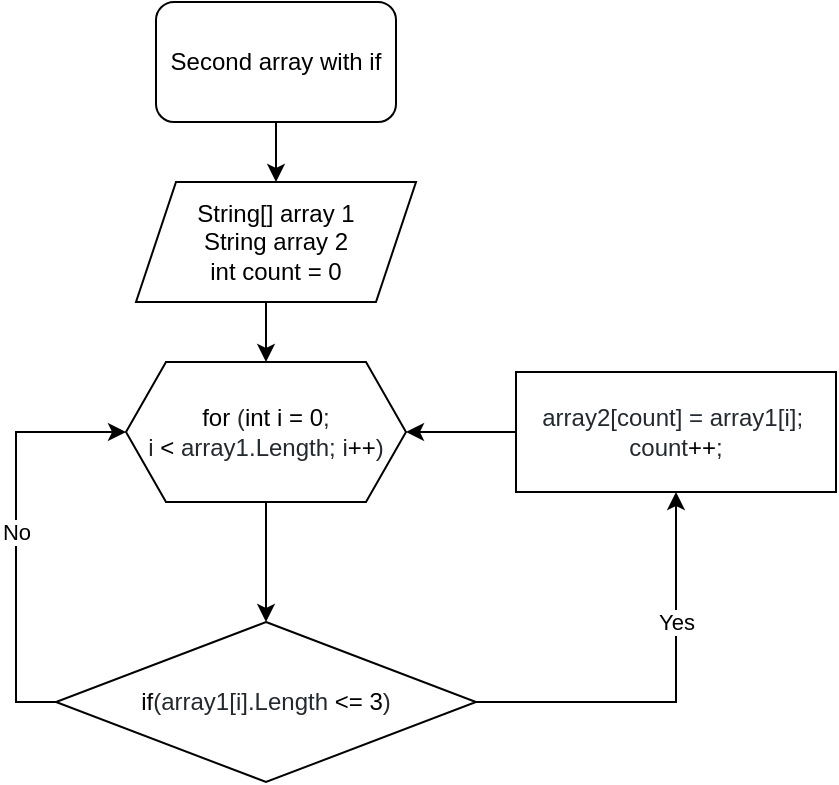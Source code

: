 <mxfile version="20.2.3" type="device"><diagram id="NqJJQK8GF-14nmv8kUQs" name="Страница 1"><mxGraphModel dx="635" dy="824" grid="1" gridSize="10" guides="1" tooltips="1" connect="1" arrows="1" fold="1" page="1" pageScale="1" pageWidth="827" pageHeight="1169" math="0" shadow="0"><root><mxCell id="0"/><mxCell id="1" parent="0"/><mxCell id="pruSr81ZxFCpTVkLDeXu-3" style="edgeStyle=orthogonalEdgeStyle;rounded=0;orthogonalLoop=1;jettySize=auto;html=1;entryX=0.5;entryY=0;entryDx=0;entryDy=0;" edge="1" parent="1" source="pruSr81ZxFCpTVkLDeXu-1" target="pruSr81ZxFCpTVkLDeXu-2"><mxGeometry relative="1" as="geometry"/></mxCell><mxCell id="pruSr81ZxFCpTVkLDeXu-1" value="Second array with if" style="rounded=1;whiteSpace=wrap;html=1;" vertex="1" parent="1"><mxGeometry x="80" y="20" width="120" height="60" as="geometry"/></mxCell><mxCell id="pruSr81ZxFCpTVkLDeXu-6" style="edgeStyle=orthogonalEdgeStyle;rounded=0;orthogonalLoop=1;jettySize=auto;html=1;exitX=0.5;exitY=1;exitDx=0;exitDy=0;entryX=0.5;entryY=0;entryDx=0;entryDy=0;" edge="1" parent="1" source="pruSr81ZxFCpTVkLDeXu-2" target="pruSr81ZxFCpTVkLDeXu-5"><mxGeometry relative="1" as="geometry"/></mxCell><mxCell id="pruSr81ZxFCpTVkLDeXu-2" value="String[] array 1&lt;br&gt;String array 2&lt;br&gt;int count = 0" style="shape=parallelogram;perimeter=parallelogramPerimeter;whiteSpace=wrap;html=1;fixedSize=1;" vertex="1" parent="1"><mxGeometry x="70" y="110" width="140" height="60" as="geometry"/></mxCell><mxCell id="pruSr81ZxFCpTVkLDeXu-8" style="edgeStyle=orthogonalEdgeStyle;rounded=0;orthogonalLoop=1;jettySize=auto;html=1;entryX=0.5;entryY=0;entryDx=0;entryDy=0;fontFamily=Helvetica;" edge="1" parent="1" source="pruSr81ZxFCpTVkLDeXu-5" target="pruSr81ZxFCpTVkLDeXu-7"><mxGeometry relative="1" as="geometry"/></mxCell><mxCell id="pruSr81ZxFCpTVkLDeXu-5" value="&lt;span style=&quot;box-sizing: border-box; color: var(--color-prettylights-syntax-keyword); text-align: start; background-color: rgb(255, 255, 255);&quot; class=&quot;pl-k&quot;&gt;for&lt;/span&gt;&lt;span style=&quot;color: rgb(36, 41, 47); text-align: start; background-color: rgb(255, 255, 255);&quot;&gt; (&lt;/span&gt;&lt;span style=&quot;box-sizing: border-box; color: var(--color-prettylights-syntax-keyword); text-align: start; background-color: rgb(255, 255, 255);&quot; class=&quot;pl-k&quot;&gt;int&lt;/span&gt;&lt;span style=&quot;color: rgb(36, 41, 47); text-align: start; background-color: rgb(255, 255, 255);&quot;&gt; &lt;/span&gt;&lt;span style=&quot;box-sizing: border-box; color: var(--color-prettylights-syntax-entity); text-align: start; background-color: rgb(255, 255, 255);&quot; class=&quot;pl-en&quot;&gt;i&lt;/span&gt;&lt;span style=&quot;color: rgb(36, 41, 47); text-align: start; background-color: rgb(255, 255, 255);&quot;&gt; &lt;/span&gt;&lt;span style=&quot;box-sizing: border-box; color: var(--color-prettylights-syntax-keyword); text-align: start; background-color: rgb(255, 255, 255);&quot; class=&quot;pl-k&quot;&gt;=&lt;/span&gt;&lt;span style=&quot;color: rgb(36, 41, 47); text-align: start; background-color: rgb(255, 255, 255);&quot;&gt; &lt;/span&gt;&lt;span style=&quot;box-sizing: border-box; color: var(--color-prettylights-syntax-constant); text-align: start; background-color: rgb(255, 255, 255);&quot; class=&quot;pl-c1&quot;&gt;0&lt;/span&gt;&lt;span style=&quot;color: rgb(36, 41, 47); text-align: start; background-color: rgb(255, 255, 255);&quot;&gt;; &lt;br&gt;&lt;/span&gt;&lt;span style=&quot;box-sizing: border-box; color: rgb(36, 41, 47); text-align: start; background-color: rgb(255, 255, 255);&quot; class=&quot;pl-smi&quot;&gt;i&lt;/span&gt;&lt;span style=&quot;color: rgb(36, 41, 47); text-align: start; background-color: rgb(255, 255, 255);&quot;&gt; &lt;/span&gt;&lt;span style=&quot;box-sizing: border-box; color: var(--color-prettylights-syntax-keyword); text-align: start; background-color: rgb(255, 255, 255);&quot; class=&quot;pl-k&quot;&gt;&amp;lt;&lt;/span&gt;&lt;span style=&quot;color: rgb(36, 41, 47); text-align: start; background-color: rgb(255, 255, 255);&quot;&gt; &lt;/span&gt;&lt;span style=&quot;box-sizing: border-box; color: rgb(36, 41, 47); text-align: start; background-color: rgb(255, 255, 255);&quot; class=&quot;pl-smi&quot;&gt;array1&lt;/span&gt;&lt;span style=&quot;color: rgb(36, 41, 47); text-align: start; background-color: rgb(255, 255, 255);&quot;&gt;.&lt;/span&gt;&lt;span style=&quot;box-sizing: border-box; color: rgb(36, 41, 47); text-align: start; background-color: rgb(255, 255, 255);&quot; class=&quot;pl-smi&quot;&gt;Length&lt;/span&gt;&lt;span style=&quot;color: rgb(36, 41, 47); text-align: start; background-color: rgb(255, 255, 255);&quot;&gt;; &lt;/span&gt;&lt;span style=&quot;box-sizing: border-box; color: rgb(36, 41, 47); text-align: start; background-color: rgb(255, 255, 255);&quot; class=&quot;pl-smi&quot;&gt;i&lt;/span&gt;&lt;span style=&quot;box-sizing: border-box; color: var(--color-prettylights-syntax-keyword); text-align: start; background-color: rgb(255, 255, 255);&quot; class=&quot;pl-k&quot;&gt;++&lt;/span&gt;&lt;span style=&quot;color: rgb(36, 41, 47); text-align: start; background-color: rgb(255, 255, 255);&quot;&gt;)&lt;/span&gt;" style="shape=hexagon;perimeter=hexagonPerimeter2;whiteSpace=wrap;html=1;fixedSize=1;" vertex="1" parent="1"><mxGeometry x="65" y="200" width="140" height="70" as="geometry"/></mxCell><mxCell id="pruSr81ZxFCpTVkLDeXu-10" value="No" style="edgeStyle=orthogonalEdgeStyle;rounded=0;orthogonalLoop=1;jettySize=auto;html=1;exitX=0;exitY=0.5;exitDx=0;exitDy=0;entryX=0;entryY=0.5;entryDx=0;entryDy=0;fontFamily=Helvetica;" edge="1" parent="1" source="pruSr81ZxFCpTVkLDeXu-7" target="pruSr81ZxFCpTVkLDeXu-5"><mxGeometry relative="1" as="geometry"/></mxCell><mxCell id="pruSr81ZxFCpTVkLDeXu-13" value="Yes" style="edgeStyle=orthogonalEdgeStyle;rounded=0;orthogonalLoop=1;jettySize=auto;html=1;fontFamily=Helvetica;entryX=0.5;entryY=1;entryDx=0;entryDy=0;" edge="1" parent="1" source="pruSr81ZxFCpTVkLDeXu-7" target="pruSr81ZxFCpTVkLDeXu-12"><mxGeometry x="0.366" relative="1" as="geometry"><mxPoint x="360" y="290" as="targetPoint"/><mxPoint as="offset"/></mxGeometry></mxCell><mxCell id="pruSr81ZxFCpTVkLDeXu-7" value="&lt;span style=&quot;box-sizing: border-box; color: var(--color-prettylights-syntax-keyword); text-align: start; background-color: rgb(255, 255, 255);&quot; class=&quot;pl-k&quot;&gt;if&lt;/span&gt;&lt;span style=&quot;color: rgb(36, 41, 47); text-align: start; background-color: rgb(255, 255, 255);&quot;&gt;(&lt;/span&gt;&lt;span style=&quot;box-sizing: border-box; color: rgb(36, 41, 47); text-align: start; background-color: rgb(255, 255, 255);&quot; class=&quot;pl-smi&quot;&gt;array1&lt;/span&gt;&lt;span style=&quot;color: rgb(36, 41, 47); text-align: start; background-color: rgb(255, 255, 255);&quot;&gt;[&lt;/span&gt;&lt;span style=&quot;box-sizing: border-box; color: rgb(36, 41, 47); text-align: start; background-color: rgb(255, 255, 255);&quot; class=&quot;pl-smi&quot;&gt;i&lt;/span&gt;&lt;span style=&quot;color: rgb(36, 41, 47); text-align: start; background-color: rgb(255, 255, 255);&quot;&gt;].&lt;/span&gt;&lt;span style=&quot;box-sizing: border-box; color: rgb(36, 41, 47); text-align: start; background-color: rgb(255, 255, 255);&quot; class=&quot;pl-smi&quot;&gt;Length&lt;/span&gt;&lt;span style=&quot;color: rgb(36, 41, 47); text-align: start; background-color: rgb(255, 255, 255);&quot;&gt; &lt;/span&gt;&lt;span style=&quot;box-sizing: border-box; color: var(--color-prettylights-syntax-keyword); text-align: start; background-color: rgb(255, 255, 255);&quot; class=&quot;pl-k&quot;&gt;&amp;lt;=&lt;/span&gt;&lt;span style=&quot;color: rgb(36, 41, 47); text-align: start; background-color: rgb(255, 255, 255);&quot;&gt; &lt;/span&gt;&lt;span style=&quot;box-sizing: border-box; color: var(--color-prettylights-syntax-constant); text-align: start; background-color: rgb(255, 255, 255);&quot; class=&quot;pl-c1&quot;&gt;3&lt;/span&gt;&lt;span style=&quot;color: rgb(36, 41, 47); text-align: start; background-color: rgb(255, 255, 255);&quot;&gt;)&lt;/span&gt;" style="rhombus;whiteSpace=wrap;html=1;fontFamily=Helvetica;" vertex="1" parent="1"><mxGeometry x="30" y="330" width="210" height="80" as="geometry"/></mxCell><mxCell id="pruSr81ZxFCpTVkLDeXu-14" style="edgeStyle=orthogonalEdgeStyle;rounded=0;orthogonalLoop=1;jettySize=auto;html=1;entryX=1;entryY=0.5;entryDx=0;entryDy=0;fontFamily=Helvetica;" edge="1" parent="1" source="pruSr81ZxFCpTVkLDeXu-12" target="pruSr81ZxFCpTVkLDeXu-5"><mxGeometry relative="1" as="geometry"/></mxCell><mxCell id="pruSr81ZxFCpTVkLDeXu-12" value="&lt;font style=&quot;color: rgb(36, 41, 47); text-align: start; background-color: rgb(255, 255, 255);&quot; face=&quot;Helvetica&quot;&gt;&lt;span style=&quot;box-sizing: border-box; color: var(--color-prettylights-syntax-storage-modifier-import);&quot; class=&quot;pl-smi&quot;&gt;array2&lt;/span&gt;[&lt;span style=&quot;box-sizing: border-box; color: var(--color-prettylights-syntax-storage-modifier-import);&quot; class=&quot;pl-smi&quot;&gt;count&lt;/span&gt;]&amp;nbsp;&lt;span style=&quot;box-sizing: border-box; color: var(--color-prettylights-syntax-keyword);&quot; class=&quot;pl-k&quot;&gt;=&amp;nbsp;&lt;/span&gt;&lt;span style=&quot;box-sizing: border-box; color: var(--color-prettylights-syntax-storage-modifier-import);&quot; class=&quot;pl-smi&quot;&gt;array1&lt;/span&gt;[&lt;span style=&quot;box-sizing: border-box; color: var(--color-prettylights-syntax-storage-modifier-import);&quot; class=&quot;pl-smi&quot;&gt;i&lt;/span&gt;];&amp;nbsp;&lt;br&gt;&lt;/font&gt;&lt;span style=&quot;color: rgb(36, 41, 47); text-align: start; background-color: rgb(255, 255, 255);&quot;&gt;count&lt;/span&gt;&lt;span style=&quot;color: var(--color-prettylights-syntax-keyword); text-align: start; background-color: rgb(255, 255, 255); box-sizing: border-box;&quot; class=&quot;pl-k&quot;&gt;++&lt;/span&gt;&lt;span style=&quot;color: rgb(36, 41, 47); text-align: start; background-color: rgb(255, 255, 255);&quot;&gt;;&lt;/span&gt;" style="rounded=0;whiteSpace=wrap;html=1;fontFamily=Helvetica;" vertex="1" parent="1"><mxGeometry x="260" y="205" width="160" height="60" as="geometry"/></mxCell></root></mxGraphModel></diagram></mxfile>